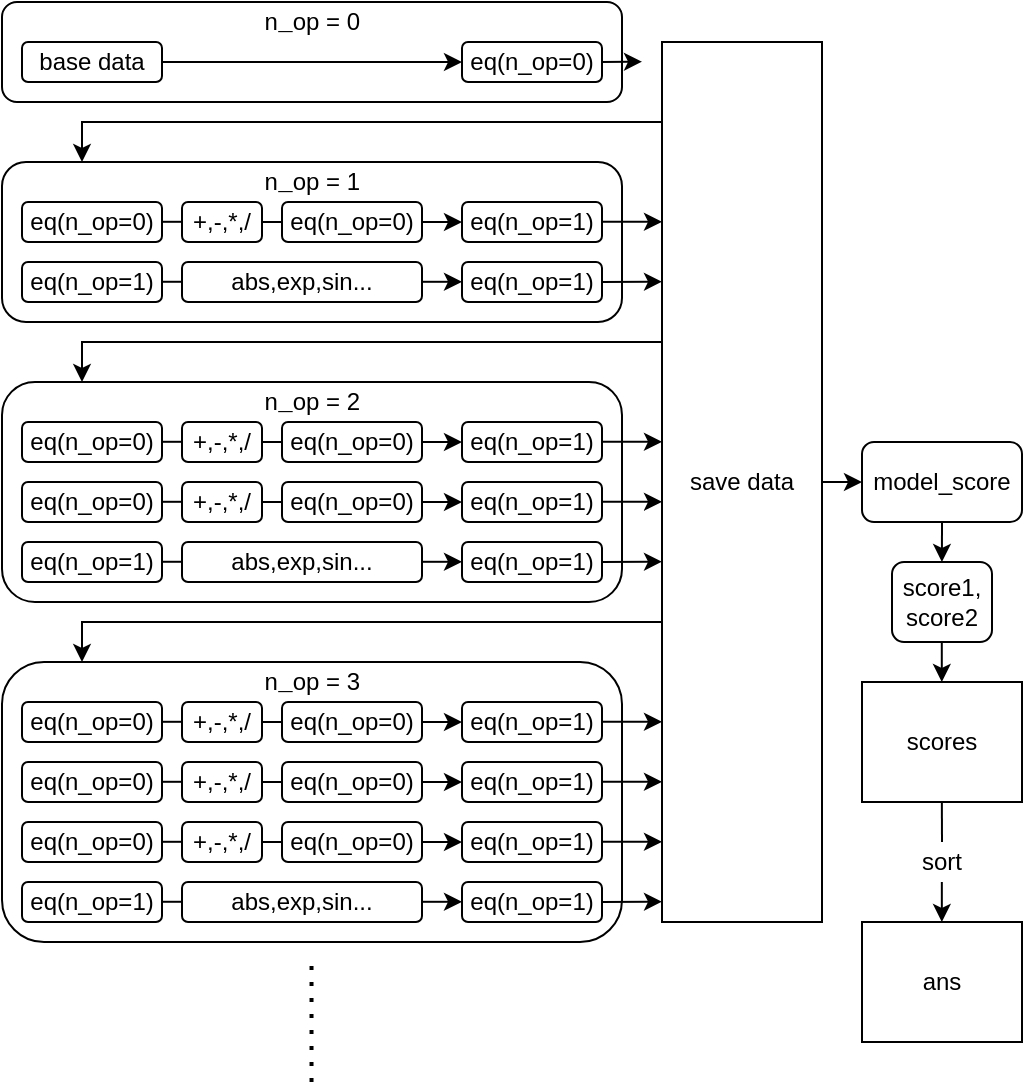 <mxfile version="24.8.0">
  <diagram name="ページ1" id="2ieiKxWpA-IM2_4qRuWL">
    <mxGraphModel dx="454" dy="285" grid="1" gridSize="10" guides="1" tooltips="1" connect="1" arrows="1" fold="1" page="1" pageScale="1" pageWidth="827" pageHeight="1169" math="0" shadow="0">
      <root>
        <mxCell id="0" />
        <mxCell id="1" parent="0" />
        <mxCell id="wSJwr0WmTidx09gtj-vm-22" value="" style="rounded=1;whiteSpace=wrap;html=1;fillColor=none;" parent="1" vertex="1">
          <mxGeometry y="80" width="310" height="80" as="geometry" />
        </mxCell>
        <mxCell id="wSJwr0WmTidx09gtj-vm-34" value="&lt;span style=&quot;font-family: Menlo, Monaco, &amp;quot;Courier New&amp;quot;, monospace; text-align: start; white-space: pre;&quot;&gt;n_&lt;/span&gt;op = 1" style="text;html=1;align=center;verticalAlign=middle;whiteSpace=wrap;rounded=0;" parent="1" vertex="1">
          <mxGeometry x="125" y="80" width="60" height="20" as="geometry" />
        </mxCell>
        <mxCell id="wSJwr0WmTidx09gtj-vm-75" value="" style="rounded=1;whiteSpace=wrap;html=1;fillColor=none;" parent="1" vertex="1">
          <mxGeometry y="190" width="310" height="110" as="geometry" />
        </mxCell>
        <mxCell id="wSJwr0WmTidx09gtj-vm-76" value="&lt;span style=&quot;font-family: Menlo, Monaco, &amp;quot;Courier New&amp;quot;, monospace; text-align: start; white-space: pre;&quot;&gt;n_&lt;/span&gt;op = 2" style="text;html=1;align=center;verticalAlign=middle;whiteSpace=wrap;rounded=0;" parent="1" vertex="1">
          <mxGeometry x="125" y="190" width="60" height="20" as="geometry" />
        </mxCell>
        <mxCell id="wSJwr0WmTidx09gtj-vm-99" value="" style="rounded=1;whiteSpace=wrap;html=1;fillColor=none;" parent="1" vertex="1">
          <mxGeometry y="330" width="310" height="140" as="geometry" />
        </mxCell>
        <mxCell id="wSJwr0WmTidx09gtj-vm-100" value="&lt;span style=&quot;font-family: Menlo, Monaco, &amp;quot;Courier New&amp;quot;, monospace; text-align: start; white-space: pre;&quot;&gt;n_&lt;/span&gt;op = 3" style="text;html=1;align=center;verticalAlign=middle;whiteSpace=wrap;rounded=0;" parent="1" vertex="1">
          <mxGeometry x="125" y="330" width="60" height="20" as="geometry" />
        </mxCell>
        <mxCell id="wSJwr0WmTidx09gtj-vm-140" value="" style="rounded=1;whiteSpace=wrap;html=1;fillColor=none;" parent="1" vertex="1">
          <mxGeometry width="310" height="50" as="geometry" />
        </mxCell>
        <mxCell id="wSJwr0WmTidx09gtj-vm-141" value="&lt;span style=&quot;font-family: Menlo, Monaco, &amp;quot;Courier New&amp;quot;, monospace; text-align: start; white-space: pre;&quot;&gt;n_&lt;/span&gt;op = 0" style="text;html=1;align=center;verticalAlign=middle;whiteSpace=wrap;rounded=0;" parent="1" vertex="1">
          <mxGeometry x="125" width="60" height="20" as="geometry" />
        </mxCell>
        <mxCell id="wSJwr0WmTidx09gtj-vm-156" value="eq(n_op=0)" style="rounded=1;whiteSpace=wrap;html=1;fillColor=none;" parent="1" vertex="1">
          <mxGeometry x="230" y="20" width="70" height="20" as="geometry" />
        </mxCell>
        <mxCell id="wSJwr0WmTidx09gtj-vm-157" value="save data" style="rounded=0;whiteSpace=wrap;html=1;labelBackgroundColor=none;fillColor=none;" parent="1" vertex="1">
          <mxGeometry x="330" y="20" width="80" height="440" as="geometry" />
        </mxCell>
        <mxCell id="wSJwr0WmTidx09gtj-vm-172" style="edgeStyle=orthogonalEdgeStyle;rounded=0;orthogonalLoop=1;jettySize=auto;html=1;" parent="1" source="wSJwr0WmTidx09gtj-vm-166" target="wSJwr0WmTidx09gtj-vm-156" edge="1">
          <mxGeometry relative="1" as="geometry" />
        </mxCell>
        <mxCell id="wSJwr0WmTidx09gtj-vm-166" value="base data" style="rounded=1;whiteSpace=wrap;html=1;fillColor=none;" parent="1" vertex="1">
          <mxGeometry x="10" y="20" width="70" height="20" as="geometry" />
        </mxCell>
        <mxCell id="wSJwr0WmTidx09gtj-vm-191" value="" style="endArrow=none;dashed=1;html=1;dashPattern=1 3;strokeWidth=2;rounded=0;" parent="1" edge="1">
          <mxGeometry width="50" height="50" relative="1" as="geometry">
            <mxPoint x="154.76" y="540" as="sourcePoint" />
            <mxPoint x="154.76" y="480" as="targetPoint" />
          </mxGeometry>
        </mxCell>
        <mxCell id="wSJwr0WmTidx09gtj-vm-193" value="" style="endArrow=classic;html=1;rounded=0;" parent="1" edge="1">
          <mxGeometry width="50" height="50" relative="1" as="geometry">
            <mxPoint x="469.9" y="320" as="sourcePoint" />
            <mxPoint x="469.9" y="340" as="targetPoint" />
          </mxGeometry>
        </mxCell>
        <mxCell id="wSJwr0WmTidx09gtj-vm-195" value="score1,&lt;div&gt;score2&lt;/div&gt;" style="rounded=1;whiteSpace=wrap;html=1;fillColor=none;" parent="1" vertex="1">
          <mxGeometry x="445" y="280" width="50" height="40" as="geometry" />
        </mxCell>
        <mxCell id="wSJwr0WmTidx09gtj-vm-196" value="" style="endArrow=classic;html=1;rounded=0;" parent="1" edge="1">
          <mxGeometry width="50" height="50" relative="1" as="geometry">
            <mxPoint x="470" y="260" as="sourcePoint" />
            <mxPoint x="469.96" y="280" as="targetPoint" />
          </mxGeometry>
        </mxCell>
        <mxCell id="wSJwr0WmTidx09gtj-vm-198" value="scores" style="rounded=0;whiteSpace=wrap;html=1;fillColor=none;" parent="1" vertex="1">
          <mxGeometry x="430" y="340" width="80" height="60" as="geometry" />
        </mxCell>
        <mxCell id="7WNieYxZ6oEbrntdn1WC-2" value="" style="endArrow=classic;html=1;rounded=0;entryX=0;entryY=0.064;entryDx=0;entryDy=0;entryPerimeter=0;exitX=1;exitY=0.5;exitDx=0;exitDy=0;" parent="1" edge="1" source="wSJwr0WmTidx09gtj-vm-156">
          <mxGeometry width="50" height="50" relative="1" as="geometry">
            <mxPoint x="290" y="29.83" as="sourcePoint" />
            <mxPoint x="320" y="29.83" as="targetPoint" />
          </mxGeometry>
        </mxCell>
        <mxCell id="7WNieYxZ6oEbrntdn1WC-4" value="ans" style="rounded=0;whiteSpace=wrap;html=1;fillColor=none;" parent="1" vertex="1">
          <mxGeometry x="430" y="460" width="80" height="60" as="geometry" />
        </mxCell>
        <mxCell id="xI8S6_EQLViQU4URrduS-2" value="" style="endArrow=classic;html=1;rounded=0;exitX=0;exitY=0.091;exitDx=0;exitDy=0;exitPerimeter=0;" edge="1" parent="1" source="wSJwr0WmTidx09gtj-vm-157">
          <mxGeometry width="50" height="50" relative="1" as="geometry">
            <mxPoint x="280" y="60" as="sourcePoint" />
            <mxPoint x="40" y="80" as="targetPoint" />
            <Array as="points">
              <mxPoint x="40" y="60" />
            </Array>
          </mxGeometry>
        </mxCell>
        <mxCell id="xI8S6_EQLViQU4URrduS-3" value="" style="endArrow=classic;html=1;rounded=0;" edge="1" parent="1">
          <mxGeometry width="50" height="50" relative="1" as="geometry">
            <mxPoint x="330" y="170" as="sourcePoint" />
            <mxPoint x="40" y="190" as="targetPoint" />
            <Array as="points">
              <mxPoint x="40" y="170" />
            </Array>
          </mxGeometry>
        </mxCell>
        <mxCell id="xI8S6_EQLViQU4URrduS-5" value="" style="endArrow=classic;html=1;rounded=0;" edge="1" parent="1">
          <mxGeometry width="50" height="50" relative="1" as="geometry">
            <mxPoint x="330" y="310" as="sourcePoint" />
            <mxPoint x="40" y="330" as="targetPoint" />
            <Array as="points">
              <mxPoint x="40" y="310" />
            </Array>
          </mxGeometry>
        </mxCell>
        <mxCell id="xI8S6_EQLViQU4URrduS-6" value="model_score" style="rounded=1;whiteSpace=wrap;html=1;fillColor=none;" vertex="1" parent="1">
          <mxGeometry x="430" y="220" width="80" height="40" as="geometry" />
        </mxCell>
        <mxCell id="xI8S6_EQLViQU4URrduS-8" value="" style="endArrow=classic;html=1;rounded=0;entryX=0;entryY=0.5;entryDx=0;entryDy=0;" edge="1" parent="1">
          <mxGeometry width="50" height="50" relative="1" as="geometry">
            <mxPoint x="410" y="240" as="sourcePoint" />
            <mxPoint x="430" y="240" as="targetPoint" />
          </mxGeometry>
        </mxCell>
        <mxCell id="xI8S6_EQLViQU4URrduS-32" value="" style="endArrow=classic;html=1;rounded=0;" edge="1" parent="1">
          <mxGeometry width="50" height="50" relative="1" as="geometry">
            <mxPoint x="469.92" y="440" as="sourcePoint" />
            <mxPoint x="469.92" y="460" as="targetPoint" />
          </mxGeometry>
        </mxCell>
        <mxCell id="xI8S6_EQLViQU4URrduS-33" value="" style="endArrow=none;html=1;rounded=0;endFill=0;" edge="1" parent="1">
          <mxGeometry width="50" height="50" relative="1" as="geometry">
            <mxPoint x="469.92" y="400" as="sourcePoint" />
            <mxPoint x="470" y="420" as="targetPoint" />
          </mxGeometry>
        </mxCell>
        <mxCell id="xI8S6_EQLViQU4URrduS-36" value="sort" style="rounded=0;whiteSpace=wrap;html=1;fillColor=none;strokeColor=none;" vertex="1" parent="1">
          <mxGeometry x="455" y="420" width="30" height="20" as="geometry" />
        </mxCell>
        <mxCell id="xI8S6_EQLViQU4URrduS-39" value="" style="group" vertex="1" connectable="0" parent="1">
          <mxGeometry x="10" y="100" width="320" height="20" as="geometry" />
        </mxCell>
        <mxCell id="wSJwr0WmTidx09gtj-vm-180" value="" style="endArrow=classic;html=1;rounded=0;entryX=0;entryY=0.064;entryDx=0;entryDy=0;entryPerimeter=0;" parent="xI8S6_EQLViQU4URrduS-39" edge="1">
          <mxGeometry width="50" height="50" relative="1" as="geometry">
            <mxPoint x="290" y="9.9" as="sourcePoint" />
            <mxPoint x="320" y="9.9" as="targetPoint" />
          </mxGeometry>
        </mxCell>
        <mxCell id="xI8S6_EQLViQU4URrduS-28" value="" style="endArrow=none;html=1;rounded=0;" edge="1" parent="xI8S6_EQLViQU4URrduS-39">
          <mxGeometry width="50" height="50" relative="1" as="geometry">
            <mxPoint x="80" y="9.9" as="sourcePoint" />
            <mxPoint x="69.999" y="9.9" as="targetPoint" />
          </mxGeometry>
        </mxCell>
        <mxCell id="wSJwr0WmTidx09gtj-vm-1" value="eq(n_op=0)" style="rounded=1;whiteSpace=wrap;html=1;fillColor=none;" parent="xI8S6_EQLViQU4URrduS-39" vertex="1">
          <mxGeometry width="70" height="20" as="geometry" />
        </mxCell>
        <mxCell id="wSJwr0WmTidx09gtj-vm-5" style="edgeStyle=orthogonalEdgeStyle;rounded=0;orthogonalLoop=1;jettySize=auto;html=1;exitX=1;exitY=0.5;exitDx=0;exitDy=0;entryX=0;entryY=0.5;entryDx=0;entryDy=0;endArrow=none;endFill=0;" parent="xI8S6_EQLViQU4URrduS-39" source="wSJwr0WmTidx09gtj-vm-2" target="wSJwr0WmTidx09gtj-vm-3" edge="1">
          <mxGeometry relative="1" as="geometry" />
        </mxCell>
        <mxCell id="wSJwr0WmTidx09gtj-vm-2" value="+,-,*,/" style="rounded=1;whiteSpace=wrap;html=1;fillColor=none;" parent="xI8S6_EQLViQU4URrduS-39" vertex="1">
          <mxGeometry x="80" width="40" height="20" as="geometry" />
        </mxCell>
        <mxCell id="wSJwr0WmTidx09gtj-vm-7" style="edgeStyle=orthogonalEdgeStyle;rounded=0;orthogonalLoop=1;jettySize=auto;html=1;exitX=1;exitY=0.5;exitDx=0;exitDy=0;entryX=0;entryY=0.5;entryDx=0;entryDy=0;" parent="xI8S6_EQLViQU4URrduS-39" source="wSJwr0WmTidx09gtj-vm-3" target="wSJwr0WmTidx09gtj-vm-6" edge="1">
          <mxGeometry relative="1" as="geometry" />
        </mxCell>
        <mxCell id="wSJwr0WmTidx09gtj-vm-3" value="eq(n_op=0)" style="rounded=1;whiteSpace=wrap;html=1;fillColor=none;" parent="xI8S6_EQLViQU4URrduS-39" vertex="1">
          <mxGeometry x="130" width="70" height="20" as="geometry" />
        </mxCell>
        <mxCell id="wSJwr0WmTidx09gtj-vm-6" value="eq(n_op=1)" style="rounded=1;whiteSpace=wrap;html=1;fillColor=none;" parent="xI8S6_EQLViQU4URrduS-39" vertex="1">
          <mxGeometry x="220" width="70" height="20" as="geometry" />
        </mxCell>
        <mxCell id="xI8S6_EQLViQU4URrduS-44" value="" style="group" vertex="1" connectable="0" parent="1">
          <mxGeometry x="10" y="130" width="320" height="20" as="geometry" />
        </mxCell>
        <mxCell id="wSJwr0WmTidx09gtj-vm-181" value="" style="endArrow=classic;html=1;rounded=0;entryX=0;entryY=0.064;entryDx=0;entryDy=0;entryPerimeter=0;" parent="xI8S6_EQLViQU4URrduS-44" edge="1">
          <mxGeometry width="50" height="50" relative="1" as="geometry">
            <mxPoint x="290" y="10" as="sourcePoint" />
            <mxPoint x="320" y="9.86" as="targetPoint" />
          </mxGeometry>
        </mxCell>
        <mxCell id="xI8S6_EQLViQU4URrduS-30" value="" style="endArrow=none;html=1;rounded=0;" edge="1" parent="xI8S6_EQLViQU4URrduS-44">
          <mxGeometry width="50" height="50" relative="1" as="geometry">
            <mxPoint x="80" y="9.89" as="sourcePoint" />
            <mxPoint x="69.999" y="9.89" as="targetPoint" />
          </mxGeometry>
        </mxCell>
        <mxCell id="wSJwr0WmTidx09gtj-vm-28" value="abs,exp,sin..." style="rounded=1;whiteSpace=wrap;html=1;fillColor=none;" parent="xI8S6_EQLViQU4URrduS-44" vertex="1">
          <mxGeometry x="80" width="120" height="20" as="geometry" />
        </mxCell>
        <mxCell id="wSJwr0WmTidx09gtj-vm-29" style="edgeStyle=orthogonalEdgeStyle;rounded=0;orthogonalLoop=1;jettySize=auto;html=1;exitX=1;exitY=0.5;exitDx=0;exitDy=0;entryX=0;entryY=0.5;entryDx=0;entryDy=0;" parent="xI8S6_EQLViQU4URrduS-44" edge="1">
          <mxGeometry relative="1" as="geometry">
            <mxPoint x="200" y="9.9" as="sourcePoint" />
            <mxPoint x="220" y="9.9" as="targetPoint" />
          </mxGeometry>
        </mxCell>
        <mxCell id="xI8S6_EQLViQU4URrduS-40" value="eq(n_op=1)" style="rounded=1;whiteSpace=wrap;html=1;fillColor=none;" vertex="1" parent="xI8S6_EQLViQU4URrduS-44">
          <mxGeometry x="220" width="70" height="20" as="geometry" />
        </mxCell>
        <mxCell id="xI8S6_EQLViQU4URrduS-41" value="eq(n_op=1)" style="rounded=1;whiteSpace=wrap;html=1;fillColor=none;" vertex="1" parent="xI8S6_EQLViQU4URrduS-44">
          <mxGeometry width="70" height="20" as="geometry" />
        </mxCell>
        <mxCell id="xI8S6_EQLViQU4URrduS-55" value="" style="group" vertex="1" connectable="0" parent="1">
          <mxGeometry x="10" y="210" width="320" height="20" as="geometry" />
        </mxCell>
        <mxCell id="xI8S6_EQLViQU4URrduS-56" value="" style="endArrow=classic;html=1;rounded=0;entryX=0;entryY=0.064;entryDx=0;entryDy=0;entryPerimeter=0;" edge="1" parent="xI8S6_EQLViQU4URrduS-55">
          <mxGeometry width="50" height="50" relative="1" as="geometry">
            <mxPoint x="290" y="9.9" as="sourcePoint" />
            <mxPoint x="320" y="9.9" as="targetPoint" />
          </mxGeometry>
        </mxCell>
        <mxCell id="xI8S6_EQLViQU4URrduS-57" value="" style="endArrow=none;html=1;rounded=0;" edge="1" parent="xI8S6_EQLViQU4URrduS-55">
          <mxGeometry width="50" height="50" relative="1" as="geometry">
            <mxPoint x="80" y="9.9" as="sourcePoint" />
            <mxPoint x="69.999" y="9.9" as="targetPoint" />
          </mxGeometry>
        </mxCell>
        <mxCell id="xI8S6_EQLViQU4URrduS-58" value="eq(n_op=0)" style="rounded=1;whiteSpace=wrap;html=1;fillColor=none;" vertex="1" parent="xI8S6_EQLViQU4URrduS-55">
          <mxGeometry width="70" height="20" as="geometry" />
        </mxCell>
        <mxCell id="xI8S6_EQLViQU4URrduS-59" style="edgeStyle=orthogonalEdgeStyle;rounded=0;orthogonalLoop=1;jettySize=auto;html=1;exitX=1;exitY=0.5;exitDx=0;exitDy=0;entryX=0;entryY=0.5;entryDx=0;entryDy=0;endArrow=none;endFill=0;" edge="1" parent="xI8S6_EQLViQU4URrduS-55" source="xI8S6_EQLViQU4URrduS-60" target="xI8S6_EQLViQU4URrduS-62">
          <mxGeometry relative="1" as="geometry" />
        </mxCell>
        <mxCell id="xI8S6_EQLViQU4URrduS-60" value="+,-,*,/" style="rounded=1;whiteSpace=wrap;html=1;fillColor=none;" vertex="1" parent="xI8S6_EQLViQU4URrduS-55">
          <mxGeometry x="80" width="40" height="20" as="geometry" />
        </mxCell>
        <mxCell id="xI8S6_EQLViQU4URrduS-61" style="edgeStyle=orthogonalEdgeStyle;rounded=0;orthogonalLoop=1;jettySize=auto;html=1;exitX=1;exitY=0.5;exitDx=0;exitDy=0;entryX=0;entryY=0.5;entryDx=0;entryDy=0;" edge="1" parent="xI8S6_EQLViQU4URrduS-55" source="xI8S6_EQLViQU4URrduS-62" target="xI8S6_EQLViQU4URrduS-63">
          <mxGeometry relative="1" as="geometry" />
        </mxCell>
        <mxCell id="xI8S6_EQLViQU4URrduS-62" value="eq(n_op=0)" style="rounded=1;whiteSpace=wrap;html=1;fillColor=none;" vertex="1" parent="xI8S6_EQLViQU4URrduS-55">
          <mxGeometry x="130" width="70" height="20" as="geometry" />
        </mxCell>
        <mxCell id="xI8S6_EQLViQU4URrduS-63" value="eq(n_op=1)" style="rounded=1;whiteSpace=wrap;html=1;fillColor=none;" vertex="1" parent="xI8S6_EQLViQU4URrduS-55">
          <mxGeometry x="220" width="70" height="20" as="geometry" />
        </mxCell>
        <mxCell id="xI8S6_EQLViQU4URrduS-64" value="" style="group" vertex="1" connectable="0" parent="1">
          <mxGeometry x="10" y="240" width="320" height="20" as="geometry" />
        </mxCell>
        <mxCell id="xI8S6_EQLViQU4URrduS-65" value="" style="endArrow=classic;html=1;rounded=0;entryX=0;entryY=0.064;entryDx=0;entryDy=0;entryPerimeter=0;" edge="1" parent="xI8S6_EQLViQU4URrduS-64">
          <mxGeometry width="50" height="50" relative="1" as="geometry">
            <mxPoint x="290" y="9.9" as="sourcePoint" />
            <mxPoint x="320" y="9.9" as="targetPoint" />
          </mxGeometry>
        </mxCell>
        <mxCell id="xI8S6_EQLViQU4URrduS-66" value="" style="endArrow=none;html=1;rounded=0;" edge="1" parent="xI8S6_EQLViQU4URrduS-64">
          <mxGeometry width="50" height="50" relative="1" as="geometry">
            <mxPoint x="80" y="9.9" as="sourcePoint" />
            <mxPoint x="69.999" y="9.9" as="targetPoint" />
          </mxGeometry>
        </mxCell>
        <mxCell id="xI8S6_EQLViQU4URrduS-67" value="eq(n_op=0)" style="rounded=1;whiteSpace=wrap;html=1;fillColor=none;" vertex="1" parent="xI8S6_EQLViQU4URrduS-64">
          <mxGeometry width="70" height="20" as="geometry" />
        </mxCell>
        <mxCell id="xI8S6_EQLViQU4URrduS-68" style="edgeStyle=orthogonalEdgeStyle;rounded=0;orthogonalLoop=1;jettySize=auto;html=1;exitX=1;exitY=0.5;exitDx=0;exitDy=0;entryX=0;entryY=0.5;entryDx=0;entryDy=0;endArrow=none;endFill=0;" edge="1" parent="xI8S6_EQLViQU4URrduS-64" source="xI8S6_EQLViQU4URrduS-69" target="xI8S6_EQLViQU4URrduS-71">
          <mxGeometry relative="1" as="geometry" />
        </mxCell>
        <mxCell id="xI8S6_EQLViQU4URrduS-69" value="+,-,*,/" style="rounded=1;whiteSpace=wrap;html=1;fillColor=none;" vertex="1" parent="xI8S6_EQLViQU4URrduS-64">
          <mxGeometry x="80" width="40" height="20" as="geometry" />
        </mxCell>
        <mxCell id="xI8S6_EQLViQU4URrduS-70" style="edgeStyle=orthogonalEdgeStyle;rounded=0;orthogonalLoop=1;jettySize=auto;html=1;exitX=1;exitY=0.5;exitDx=0;exitDy=0;entryX=0;entryY=0.5;entryDx=0;entryDy=0;" edge="1" parent="xI8S6_EQLViQU4URrduS-64" source="xI8S6_EQLViQU4URrduS-71" target="xI8S6_EQLViQU4URrduS-72">
          <mxGeometry relative="1" as="geometry" />
        </mxCell>
        <mxCell id="xI8S6_EQLViQU4URrduS-71" value="eq(n_op=0)" style="rounded=1;whiteSpace=wrap;html=1;fillColor=none;" vertex="1" parent="xI8S6_EQLViQU4URrduS-64">
          <mxGeometry x="130" width="70" height="20" as="geometry" />
        </mxCell>
        <mxCell id="xI8S6_EQLViQU4URrduS-72" value="eq(n_op=1)" style="rounded=1;whiteSpace=wrap;html=1;fillColor=none;" vertex="1" parent="xI8S6_EQLViQU4URrduS-64">
          <mxGeometry x="220" width="70" height="20" as="geometry" />
        </mxCell>
        <mxCell id="xI8S6_EQLViQU4URrduS-73" value="" style="group" vertex="1" connectable="0" parent="1">
          <mxGeometry x="10" y="270" width="320" height="20" as="geometry" />
        </mxCell>
        <mxCell id="xI8S6_EQLViQU4URrduS-74" value="" style="endArrow=classic;html=1;rounded=0;entryX=0;entryY=0.064;entryDx=0;entryDy=0;entryPerimeter=0;" edge="1" parent="xI8S6_EQLViQU4URrduS-73">
          <mxGeometry width="50" height="50" relative="1" as="geometry">
            <mxPoint x="290" y="10" as="sourcePoint" />
            <mxPoint x="320" y="9.86" as="targetPoint" />
          </mxGeometry>
        </mxCell>
        <mxCell id="xI8S6_EQLViQU4URrduS-75" value="" style="endArrow=none;html=1;rounded=0;" edge="1" parent="xI8S6_EQLViQU4URrduS-73">
          <mxGeometry width="50" height="50" relative="1" as="geometry">
            <mxPoint x="80" y="9.89" as="sourcePoint" />
            <mxPoint x="69.999" y="9.89" as="targetPoint" />
          </mxGeometry>
        </mxCell>
        <mxCell id="xI8S6_EQLViQU4URrduS-76" value="abs,exp,sin..." style="rounded=1;whiteSpace=wrap;html=1;fillColor=none;" vertex="1" parent="xI8S6_EQLViQU4URrduS-73">
          <mxGeometry x="80" width="120" height="20" as="geometry" />
        </mxCell>
        <mxCell id="xI8S6_EQLViQU4URrduS-77" style="edgeStyle=orthogonalEdgeStyle;rounded=0;orthogonalLoop=1;jettySize=auto;html=1;exitX=1;exitY=0.5;exitDx=0;exitDy=0;entryX=0;entryY=0.5;entryDx=0;entryDy=0;" edge="1" parent="xI8S6_EQLViQU4URrduS-73">
          <mxGeometry relative="1" as="geometry">
            <mxPoint x="200" y="9.9" as="sourcePoint" />
            <mxPoint x="220" y="9.9" as="targetPoint" />
          </mxGeometry>
        </mxCell>
        <mxCell id="xI8S6_EQLViQU4URrduS-78" value="eq(n_op=1)" style="rounded=1;whiteSpace=wrap;html=1;fillColor=none;" vertex="1" parent="xI8S6_EQLViQU4URrduS-73">
          <mxGeometry x="220" width="70" height="20" as="geometry" />
        </mxCell>
        <mxCell id="xI8S6_EQLViQU4URrduS-79" value="eq(n_op=1)" style="rounded=1;whiteSpace=wrap;html=1;fillColor=none;" vertex="1" parent="xI8S6_EQLViQU4URrduS-73">
          <mxGeometry width="70" height="20" as="geometry" />
        </mxCell>
        <mxCell id="xI8S6_EQLViQU4URrduS-88" value="" style="group" vertex="1" connectable="0" parent="1">
          <mxGeometry x="10" y="350" width="320" height="20" as="geometry" />
        </mxCell>
        <mxCell id="xI8S6_EQLViQU4URrduS-89" value="" style="endArrow=classic;html=1;rounded=0;entryX=0;entryY=0.064;entryDx=0;entryDy=0;entryPerimeter=0;" edge="1" parent="xI8S6_EQLViQU4URrduS-88">
          <mxGeometry width="50" height="50" relative="1" as="geometry">
            <mxPoint x="290" y="9.9" as="sourcePoint" />
            <mxPoint x="320" y="9.9" as="targetPoint" />
          </mxGeometry>
        </mxCell>
        <mxCell id="xI8S6_EQLViQU4URrduS-90" value="" style="endArrow=none;html=1;rounded=0;" edge="1" parent="xI8S6_EQLViQU4URrduS-88">
          <mxGeometry width="50" height="50" relative="1" as="geometry">
            <mxPoint x="80" y="9.9" as="sourcePoint" />
            <mxPoint x="69.999" y="9.9" as="targetPoint" />
          </mxGeometry>
        </mxCell>
        <mxCell id="xI8S6_EQLViQU4URrduS-91" value="eq(n_op=0)" style="rounded=1;whiteSpace=wrap;html=1;fillColor=none;" vertex="1" parent="xI8S6_EQLViQU4URrduS-88">
          <mxGeometry width="70" height="20" as="geometry" />
        </mxCell>
        <mxCell id="xI8S6_EQLViQU4URrduS-92" style="edgeStyle=orthogonalEdgeStyle;rounded=0;orthogonalLoop=1;jettySize=auto;html=1;exitX=1;exitY=0.5;exitDx=0;exitDy=0;entryX=0;entryY=0.5;entryDx=0;entryDy=0;endArrow=none;endFill=0;" edge="1" parent="xI8S6_EQLViQU4URrduS-88" source="xI8S6_EQLViQU4URrduS-93" target="xI8S6_EQLViQU4URrduS-95">
          <mxGeometry relative="1" as="geometry" />
        </mxCell>
        <mxCell id="xI8S6_EQLViQU4URrduS-93" value="+,-,*,/" style="rounded=1;whiteSpace=wrap;html=1;fillColor=none;" vertex="1" parent="xI8S6_EQLViQU4URrduS-88">
          <mxGeometry x="80" width="40" height="20" as="geometry" />
        </mxCell>
        <mxCell id="xI8S6_EQLViQU4URrduS-94" style="edgeStyle=orthogonalEdgeStyle;rounded=0;orthogonalLoop=1;jettySize=auto;html=1;exitX=1;exitY=0.5;exitDx=0;exitDy=0;entryX=0;entryY=0.5;entryDx=0;entryDy=0;" edge="1" parent="xI8S6_EQLViQU4URrduS-88" source="xI8S6_EQLViQU4URrduS-95" target="xI8S6_EQLViQU4URrduS-96">
          <mxGeometry relative="1" as="geometry" />
        </mxCell>
        <mxCell id="xI8S6_EQLViQU4URrduS-95" value="eq(n_op=0)" style="rounded=1;whiteSpace=wrap;html=1;fillColor=none;" vertex="1" parent="xI8S6_EQLViQU4URrduS-88">
          <mxGeometry x="130" width="70" height="20" as="geometry" />
        </mxCell>
        <mxCell id="xI8S6_EQLViQU4URrduS-96" value="eq(n_op=1)" style="rounded=1;whiteSpace=wrap;html=1;fillColor=none;" vertex="1" parent="xI8S6_EQLViQU4URrduS-88">
          <mxGeometry x="220" width="70" height="20" as="geometry" />
        </mxCell>
        <mxCell id="xI8S6_EQLViQU4URrduS-97" value="" style="group" vertex="1" connectable="0" parent="1">
          <mxGeometry x="10" y="380" width="320" height="20" as="geometry" />
        </mxCell>
        <mxCell id="xI8S6_EQLViQU4URrduS-98" value="" style="endArrow=classic;html=1;rounded=0;entryX=0;entryY=0.064;entryDx=0;entryDy=0;entryPerimeter=0;" edge="1" parent="xI8S6_EQLViQU4URrduS-97">
          <mxGeometry width="50" height="50" relative="1" as="geometry">
            <mxPoint x="290" y="9.9" as="sourcePoint" />
            <mxPoint x="320" y="9.9" as="targetPoint" />
          </mxGeometry>
        </mxCell>
        <mxCell id="xI8S6_EQLViQU4URrduS-99" value="" style="endArrow=none;html=1;rounded=0;" edge="1" parent="xI8S6_EQLViQU4URrduS-97">
          <mxGeometry width="50" height="50" relative="1" as="geometry">
            <mxPoint x="80" y="9.9" as="sourcePoint" />
            <mxPoint x="69.999" y="9.9" as="targetPoint" />
          </mxGeometry>
        </mxCell>
        <mxCell id="xI8S6_EQLViQU4URrduS-100" value="eq(n_op=0)" style="rounded=1;whiteSpace=wrap;html=1;fillColor=none;" vertex="1" parent="xI8S6_EQLViQU4URrduS-97">
          <mxGeometry width="70" height="20" as="geometry" />
        </mxCell>
        <mxCell id="xI8S6_EQLViQU4URrduS-101" style="edgeStyle=orthogonalEdgeStyle;rounded=0;orthogonalLoop=1;jettySize=auto;html=1;exitX=1;exitY=0.5;exitDx=0;exitDy=0;entryX=0;entryY=0.5;entryDx=0;entryDy=0;endArrow=none;endFill=0;" edge="1" parent="xI8S6_EQLViQU4URrduS-97" source="xI8S6_EQLViQU4URrduS-102" target="xI8S6_EQLViQU4URrduS-104">
          <mxGeometry relative="1" as="geometry" />
        </mxCell>
        <mxCell id="xI8S6_EQLViQU4URrduS-102" value="+,-,*,/" style="rounded=1;whiteSpace=wrap;html=1;fillColor=none;" vertex="1" parent="xI8S6_EQLViQU4URrduS-97">
          <mxGeometry x="80" width="40" height="20" as="geometry" />
        </mxCell>
        <mxCell id="xI8S6_EQLViQU4URrduS-103" style="edgeStyle=orthogonalEdgeStyle;rounded=0;orthogonalLoop=1;jettySize=auto;html=1;exitX=1;exitY=0.5;exitDx=0;exitDy=0;entryX=0;entryY=0.5;entryDx=0;entryDy=0;" edge="1" parent="xI8S6_EQLViQU4URrduS-97" source="xI8S6_EQLViQU4URrduS-104" target="xI8S6_EQLViQU4URrduS-105">
          <mxGeometry relative="1" as="geometry" />
        </mxCell>
        <mxCell id="xI8S6_EQLViQU4URrduS-104" value="eq(n_op=0)" style="rounded=1;whiteSpace=wrap;html=1;fillColor=none;" vertex="1" parent="xI8S6_EQLViQU4URrduS-97">
          <mxGeometry x="130" width="70" height="20" as="geometry" />
        </mxCell>
        <mxCell id="xI8S6_EQLViQU4URrduS-105" value="eq(n_op=1)" style="rounded=1;whiteSpace=wrap;html=1;fillColor=none;" vertex="1" parent="xI8S6_EQLViQU4URrduS-97">
          <mxGeometry x="220" width="70" height="20" as="geometry" />
        </mxCell>
        <mxCell id="xI8S6_EQLViQU4URrduS-106" value="" style="group" vertex="1" connectable="0" parent="1">
          <mxGeometry x="10" y="440" width="320" height="20" as="geometry" />
        </mxCell>
        <mxCell id="xI8S6_EQLViQU4URrduS-107" value="" style="endArrow=classic;html=1;rounded=0;entryX=0;entryY=0.064;entryDx=0;entryDy=0;entryPerimeter=0;" edge="1" parent="xI8S6_EQLViQU4URrduS-106">
          <mxGeometry width="50" height="50" relative="1" as="geometry">
            <mxPoint x="290" y="10" as="sourcePoint" />
            <mxPoint x="320" y="9.86" as="targetPoint" />
          </mxGeometry>
        </mxCell>
        <mxCell id="xI8S6_EQLViQU4URrduS-108" value="" style="endArrow=none;html=1;rounded=0;" edge="1" parent="xI8S6_EQLViQU4URrduS-106">
          <mxGeometry width="50" height="50" relative="1" as="geometry">
            <mxPoint x="80" y="9.89" as="sourcePoint" />
            <mxPoint x="69.999" y="9.89" as="targetPoint" />
          </mxGeometry>
        </mxCell>
        <mxCell id="xI8S6_EQLViQU4URrduS-109" value="abs,exp,sin..." style="rounded=1;whiteSpace=wrap;html=1;fillColor=none;" vertex="1" parent="xI8S6_EQLViQU4URrduS-106">
          <mxGeometry x="80" width="120" height="20" as="geometry" />
        </mxCell>
        <mxCell id="xI8S6_EQLViQU4URrduS-110" style="edgeStyle=orthogonalEdgeStyle;rounded=0;orthogonalLoop=1;jettySize=auto;html=1;exitX=1;exitY=0.5;exitDx=0;exitDy=0;entryX=0;entryY=0.5;entryDx=0;entryDy=0;" edge="1" parent="xI8S6_EQLViQU4URrduS-106">
          <mxGeometry relative="1" as="geometry">
            <mxPoint x="200" y="9.9" as="sourcePoint" />
            <mxPoint x="220" y="9.9" as="targetPoint" />
          </mxGeometry>
        </mxCell>
        <mxCell id="xI8S6_EQLViQU4URrduS-111" value="eq(n_op=1)" style="rounded=1;whiteSpace=wrap;html=1;fillColor=none;" vertex="1" parent="xI8S6_EQLViQU4URrduS-106">
          <mxGeometry x="220" width="70" height="20" as="geometry" />
        </mxCell>
        <mxCell id="xI8S6_EQLViQU4URrduS-112" value="eq(n_op=1)" style="rounded=1;whiteSpace=wrap;html=1;fillColor=none;" vertex="1" parent="xI8S6_EQLViQU4URrduS-106">
          <mxGeometry width="70" height="20" as="geometry" />
        </mxCell>
        <mxCell id="xI8S6_EQLViQU4URrduS-113" value="" style="group" vertex="1" connectable="0" parent="1">
          <mxGeometry x="10" y="410" width="320" height="20" as="geometry" />
        </mxCell>
        <mxCell id="xI8S6_EQLViQU4URrduS-114" value="" style="endArrow=classic;html=1;rounded=0;entryX=0;entryY=0.064;entryDx=0;entryDy=0;entryPerimeter=0;" edge="1" parent="xI8S6_EQLViQU4URrduS-113">
          <mxGeometry width="50" height="50" relative="1" as="geometry">
            <mxPoint x="290" y="9.9" as="sourcePoint" />
            <mxPoint x="320" y="9.9" as="targetPoint" />
          </mxGeometry>
        </mxCell>
        <mxCell id="xI8S6_EQLViQU4URrduS-115" value="" style="endArrow=none;html=1;rounded=0;" edge="1" parent="xI8S6_EQLViQU4URrduS-113">
          <mxGeometry width="50" height="50" relative="1" as="geometry">
            <mxPoint x="80" y="9.9" as="sourcePoint" />
            <mxPoint x="69.999" y="9.9" as="targetPoint" />
          </mxGeometry>
        </mxCell>
        <mxCell id="xI8S6_EQLViQU4URrduS-116" value="eq(n_op=0)" style="rounded=1;whiteSpace=wrap;html=1;fillColor=none;" vertex="1" parent="xI8S6_EQLViQU4URrduS-113">
          <mxGeometry width="70" height="20" as="geometry" />
        </mxCell>
        <mxCell id="xI8S6_EQLViQU4URrduS-117" style="edgeStyle=orthogonalEdgeStyle;rounded=0;orthogonalLoop=1;jettySize=auto;html=1;exitX=1;exitY=0.5;exitDx=0;exitDy=0;entryX=0;entryY=0.5;entryDx=0;entryDy=0;endArrow=none;endFill=0;" edge="1" parent="xI8S6_EQLViQU4URrduS-113" source="xI8S6_EQLViQU4URrduS-118" target="xI8S6_EQLViQU4URrduS-120">
          <mxGeometry relative="1" as="geometry" />
        </mxCell>
        <mxCell id="xI8S6_EQLViQU4URrduS-118" value="+,-,*,/" style="rounded=1;whiteSpace=wrap;html=1;fillColor=none;" vertex="1" parent="xI8S6_EQLViQU4URrduS-113">
          <mxGeometry x="80" width="40" height="20" as="geometry" />
        </mxCell>
        <mxCell id="xI8S6_EQLViQU4URrduS-119" style="edgeStyle=orthogonalEdgeStyle;rounded=0;orthogonalLoop=1;jettySize=auto;html=1;exitX=1;exitY=0.5;exitDx=0;exitDy=0;entryX=0;entryY=0.5;entryDx=0;entryDy=0;" edge="1" parent="xI8S6_EQLViQU4URrduS-113" source="xI8S6_EQLViQU4URrduS-120" target="xI8S6_EQLViQU4URrduS-121">
          <mxGeometry relative="1" as="geometry" />
        </mxCell>
        <mxCell id="xI8S6_EQLViQU4URrduS-120" value="eq(n_op=0)" style="rounded=1;whiteSpace=wrap;html=1;fillColor=none;" vertex="1" parent="xI8S6_EQLViQU4URrduS-113">
          <mxGeometry x="130" width="70" height="20" as="geometry" />
        </mxCell>
        <mxCell id="xI8S6_EQLViQU4URrduS-121" value="eq(n_op=1)" style="rounded=1;whiteSpace=wrap;html=1;fillColor=none;" vertex="1" parent="xI8S6_EQLViQU4URrduS-113">
          <mxGeometry x="220" width="70" height="20" as="geometry" />
        </mxCell>
      </root>
    </mxGraphModel>
  </diagram>
</mxfile>

